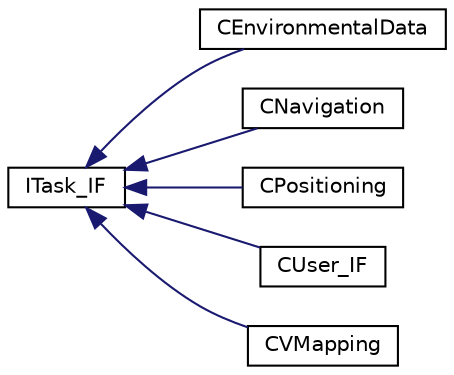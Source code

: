 digraph "Graphical Class Hierarchy"
{
 // LATEX_PDF_SIZE
  edge [fontname="Helvetica",fontsize="10",labelfontname="Helvetica",labelfontsize="10"];
  node [fontname="Helvetica",fontsize="10",shape=record];
  rankdir="LR";
  Node0 [label="ITask_IF",height=0.2,width=0.4,color="black", fillcolor="white", style="filled",URL="$class_i_task___i_f.html",tooltip=" "];
  Node0 -> Node1 [dir="back",color="midnightblue",fontsize="10",style="solid",fontname="Helvetica"];
  Node1 [label="CEnvironmentalData",height=0.2,width=0.4,color="black", fillcolor="white", style="filled",URL="$class_c_environmental_data.html",tooltip=" "];
  Node0 -> Node2 [dir="back",color="midnightblue",fontsize="10",style="solid",fontname="Helvetica"];
  Node2 [label="CNavigation",height=0.2,width=0.4,color="black", fillcolor="white", style="filled",URL="$class_c_navigation.html",tooltip=" "];
  Node0 -> Node3 [dir="back",color="midnightblue",fontsize="10",style="solid",fontname="Helvetica"];
  Node3 [label="CPositioning",height=0.2,width=0.4,color="black", fillcolor="white", style="filled",URL="$class_c_positioning.html",tooltip=" "];
  Node0 -> Node4 [dir="back",color="midnightblue",fontsize="10",style="solid",fontname="Helvetica"];
  Node4 [label="CUser_IF",height=0.2,width=0.4,color="black", fillcolor="white", style="filled",URL="$class_c_user___i_f.html",tooltip=" "];
  Node0 -> Node5 [dir="back",color="midnightblue",fontsize="10",style="solid",fontname="Helvetica"];
  Node5 [label="CVMapping",height=0.2,width=0.4,color="black", fillcolor="white", style="filled",URL="$class_c_v_mapping.html",tooltip=" "];
}
